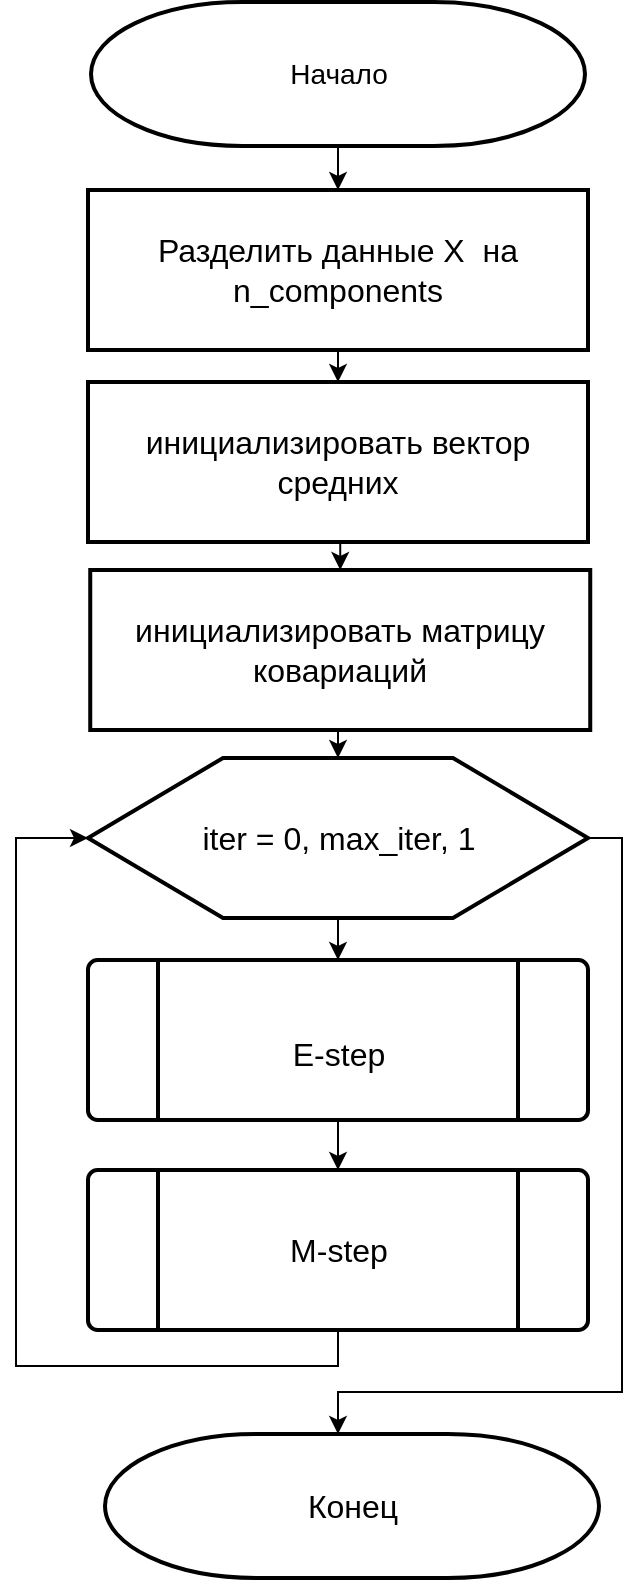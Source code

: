 <mxfile version="18.1.2" type="device"><diagram id="C5RBs43oDa-KdzZeNtuy" name="Page-1"><mxGraphModel dx="1590" dy="868" grid="0" gridSize="10" guides="1" tooltips="1" connect="1" arrows="1" fold="1" page="0" pageScale="1" pageWidth="827" pageHeight="1169" math="0" shadow="0"><root><mxCell id="WIyWlLk6GJQsqaUBKTNV-0"/><mxCell id="WIyWlLk6GJQsqaUBKTNV-1" parent="WIyWlLk6GJQsqaUBKTNV-0"/><mxCell id="P9RJ53TRNxj7AKPWwHLT-48" style="edgeStyle=orthogonalEdgeStyle;rounded=0;orthogonalLoop=1;jettySize=auto;html=1;exitX=0.5;exitY=1;exitDx=0;exitDy=0;entryX=0.5;entryY=0;entryDx=0;entryDy=0;fontSize=16;" edge="1" parent="WIyWlLk6GJQsqaUBKTNV-1" source="4OYc0UORKzLAsoOClGFm-1" target="P9RJ53TRNxj7AKPWwHLT-36"><mxGeometry relative="1" as="geometry"/></mxCell><mxCell id="4OYc0UORKzLAsoOClGFm-1" value="&lt;span style=&quot;font-size: 16px;&quot;&gt;Разделить данные X&amp;nbsp; на n_components&lt;/span&gt;" style="whiteSpace=wrap;html=1;strokeWidth=2;" parent="WIyWlLk6GJQsqaUBKTNV-1" vertex="1"><mxGeometry x="245" y="209" width="250" height="80" as="geometry"/></mxCell><mxCell id="4OYc0UORKzLAsoOClGFm-12" value="&lt;font style=&quot;font-size: 16px;&quot;&gt;Конец&lt;/font&gt;" style="strokeWidth=2;html=1;shape=mxgraph.flowchart.terminator;whiteSpace=wrap;" parent="WIyWlLk6GJQsqaUBKTNV-1" vertex="1"><mxGeometry x="253.5" y="831" width="247" height="72" as="geometry"/></mxCell><mxCell id="4OYc0UORKzLAsoOClGFm-14" style="edgeStyle=orthogonalEdgeStyle;rounded=0;orthogonalLoop=1;jettySize=auto;html=1;exitX=0.5;exitY=1;exitDx=0;exitDy=0;exitPerimeter=0;entryX=0.5;entryY=0;entryDx=0;entryDy=0;fontSize=14;" parent="WIyWlLk6GJQsqaUBKTNV-1" source="4OYc0UORKzLAsoOClGFm-13" target="4OYc0UORKzLAsoOClGFm-1" edge="1"><mxGeometry relative="1" as="geometry"/></mxCell><mxCell id="4OYc0UORKzLAsoOClGFm-13" value="&lt;span style=&quot;font-size: 14px;&quot;&gt;Начало&lt;/span&gt;" style="strokeWidth=2;html=1;shape=mxgraph.flowchart.terminator;whiteSpace=wrap;" parent="WIyWlLk6GJQsqaUBKTNV-1" vertex="1"><mxGeometry x="246.5" y="115" width="247" height="72" as="geometry"/></mxCell><mxCell id="P9RJ53TRNxj7AKPWwHLT-46" style="edgeStyle=orthogonalEdgeStyle;rounded=0;orthogonalLoop=1;jettySize=auto;html=1;exitX=1;exitY=0.5;exitDx=0;exitDy=0;fontSize=16;" edge="1" parent="WIyWlLk6GJQsqaUBKTNV-1" source="P9RJ53TRNxj7AKPWwHLT-1" target="4OYc0UORKzLAsoOClGFm-12"><mxGeometry relative="1" as="geometry"><Array as="points"><mxPoint x="512" y="533"/><mxPoint x="512" y="810"/><mxPoint x="370" y="810"/></Array></mxGeometry></mxCell><mxCell id="P9RJ53TRNxj7AKPWwHLT-56" style="edgeStyle=orthogonalEdgeStyle;rounded=0;orthogonalLoop=1;jettySize=auto;html=1;exitX=0.5;exitY=1;exitDx=0;exitDy=0;entryX=0.5;entryY=0;entryDx=0;entryDy=0;fontSize=16;" edge="1" parent="WIyWlLk6GJQsqaUBKTNV-1" source="P9RJ53TRNxj7AKPWwHLT-1" target="P9RJ53TRNxj7AKPWwHLT-50"><mxGeometry relative="1" as="geometry"/></mxCell><mxCell id="P9RJ53TRNxj7AKPWwHLT-1" value="" style="verticalLabelPosition=bottom;verticalAlign=top;html=1;shape=hexagon;perimeter=hexagonPerimeter2;arcSize=6;size=0.27;strokeWidth=2;" vertex="1" parent="WIyWlLk6GJQsqaUBKTNV-1"><mxGeometry x="245" y="493" width="250" height="80" as="geometry"/></mxCell><mxCell id="P9RJ53TRNxj7AKPWwHLT-2" value="&lt;font style=&quot;font-size: 16px;&quot;&gt;iter = 0, max_iter, 1&lt;/font&gt;" style="text;html=1;strokeColor=none;fillColor=none;align=center;verticalAlign=middle;whiteSpace=wrap;rounded=0;" vertex="1" parent="WIyWlLk6GJQsqaUBKTNV-1"><mxGeometry x="280.63" y="518" width="178.75" height="30" as="geometry"/></mxCell><mxCell id="P9RJ53TRNxj7AKPWwHLT-55" style="edgeStyle=orthogonalEdgeStyle;rounded=0;orthogonalLoop=1;jettySize=auto;html=1;exitX=0.5;exitY=1;exitDx=0;exitDy=0;entryX=0.5;entryY=0;entryDx=0;entryDy=0;fontSize=16;" edge="1" parent="WIyWlLk6GJQsqaUBKTNV-1" target="P9RJ53TRNxj7AKPWwHLT-49"><mxGeometry relative="1" as="geometry"><mxPoint x="371.12" y="385" as="sourcePoint"/></mxGeometry></mxCell><mxCell id="P9RJ53TRNxj7AKPWwHLT-36" value="&lt;font style=&quot;font-size: 16px;&quot;&gt;инициализировать вектор средних&lt;/font&gt;" style="whiteSpace=wrap;html=1;strokeWidth=2;" vertex="1" parent="WIyWlLk6GJQsqaUBKTNV-1"><mxGeometry x="245" y="305" width="250" height="80" as="geometry"/></mxCell><mxCell id="P9RJ53TRNxj7AKPWwHLT-45" style="edgeStyle=orthogonalEdgeStyle;rounded=0;orthogonalLoop=1;jettySize=auto;html=1;exitX=0.5;exitY=1;exitDx=0;exitDy=0;fontSize=16;entryX=0;entryY=0.5;entryDx=0;entryDy=0;" edge="1" parent="WIyWlLk6GJQsqaUBKTNV-1" source="P9RJ53TRNxj7AKPWwHLT-52" target="P9RJ53TRNxj7AKPWwHLT-1"><mxGeometry relative="1" as="geometry"><mxPoint x="370" y="998" as="sourcePoint"/><mxPoint x="201" y="597" as="targetPoint"/><Array as="points"><mxPoint x="370" y="797"/><mxPoint x="209" y="797"/><mxPoint x="209" y="533"/></Array></mxGeometry></mxCell><mxCell id="P9RJ53TRNxj7AKPWwHLT-54" style="edgeStyle=orthogonalEdgeStyle;rounded=0;orthogonalLoop=1;jettySize=auto;html=1;exitX=0.5;exitY=1;exitDx=0;exitDy=0;entryX=0.5;entryY=0;entryDx=0;entryDy=0;fontSize=16;" edge="1" parent="WIyWlLk6GJQsqaUBKTNV-1" target="P9RJ53TRNxj7AKPWwHLT-1"><mxGeometry relative="1" as="geometry"><mxPoint x="376.06" y="479" as="sourcePoint"/></mxGeometry></mxCell><mxCell id="P9RJ53TRNxj7AKPWwHLT-49" value="&lt;font style=&quot;font-size: 16px;&quot;&gt;инициализировать матрицу ковариаций&lt;/font&gt;" style="whiteSpace=wrap;html=1;strokeWidth=2;" vertex="1" parent="WIyWlLk6GJQsqaUBKTNV-1"><mxGeometry x="246.12" y="399" width="250" height="80" as="geometry"/></mxCell><mxCell id="P9RJ53TRNxj7AKPWwHLT-57" style="edgeStyle=orthogonalEdgeStyle;rounded=0;orthogonalLoop=1;jettySize=auto;html=1;exitX=0.5;exitY=1;exitDx=0;exitDy=0;entryX=0.5;entryY=0;entryDx=0;entryDy=0;fontSize=16;" edge="1" parent="WIyWlLk6GJQsqaUBKTNV-1" source="P9RJ53TRNxj7AKPWwHLT-50" target="P9RJ53TRNxj7AKPWwHLT-52"><mxGeometry relative="1" as="geometry"/></mxCell><mxCell id="P9RJ53TRNxj7AKPWwHLT-50" value="" style="verticalLabelPosition=bottom;verticalAlign=top;html=1;shape=process;whiteSpace=wrap;rounded=1;size=0.14;arcSize=6;fontSize=16;strokeWidth=2;" vertex="1" parent="WIyWlLk6GJQsqaUBKTNV-1"><mxGeometry x="245" y="594" width="250" height="80" as="geometry"/></mxCell><mxCell id="P9RJ53TRNxj7AKPWwHLT-51" value="&lt;font style=&quot;font-size: 16px;&quot;&gt;E-step&lt;/font&gt;" style="text;html=1;strokeColor=none;fillColor=none;align=center;verticalAlign=middle;whiteSpace=wrap;rounded=0;" vertex="1" parent="WIyWlLk6GJQsqaUBKTNV-1"><mxGeometry x="280.62" y="626" width="178.75" height="30" as="geometry"/></mxCell><mxCell id="P9RJ53TRNxj7AKPWwHLT-52" value="" style="verticalLabelPosition=bottom;verticalAlign=top;html=1;shape=process;whiteSpace=wrap;rounded=1;size=0.14;arcSize=6;fontSize=16;strokeWidth=2;" vertex="1" parent="WIyWlLk6GJQsqaUBKTNV-1"><mxGeometry x="245" y="699" width="250" height="80" as="geometry"/></mxCell><mxCell id="P9RJ53TRNxj7AKPWwHLT-53" value="&lt;font style=&quot;font-size: 16px;&quot;&gt;M-step&lt;/font&gt;" style="text;html=1;strokeColor=none;fillColor=none;align=center;verticalAlign=middle;whiteSpace=wrap;rounded=0;" vertex="1" parent="WIyWlLk6GJQsqaUBKTNV-1"><mxGeometry x="280.62" y="724" width="178.75" height="30" as="geometry"/></mxCell></root></mxGraphModel></diagram></mxfile>